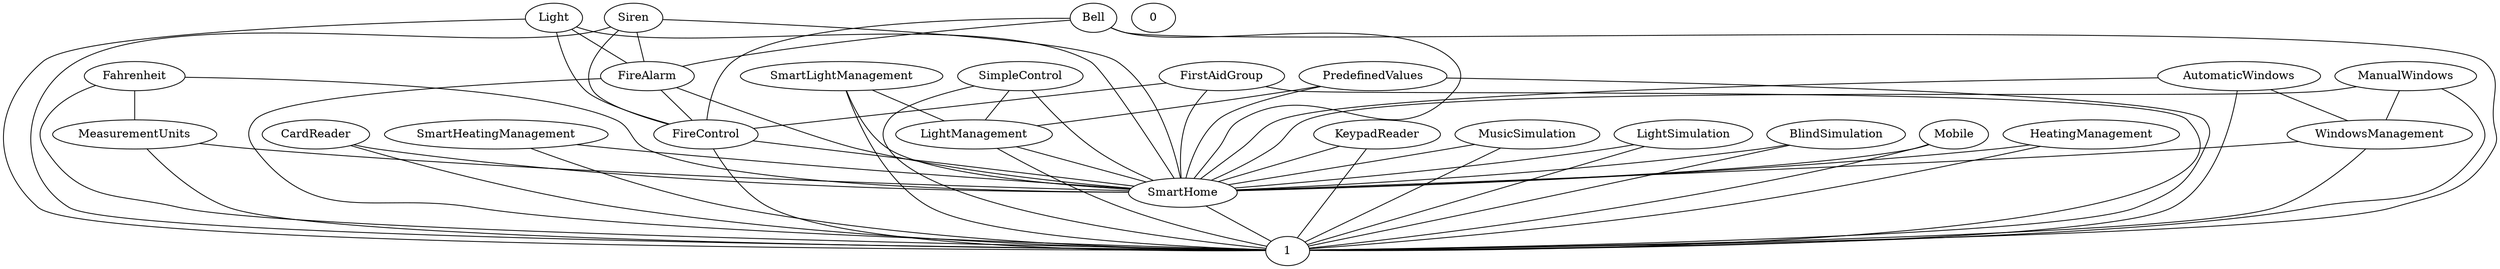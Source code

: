 graph G {
  WindowsManagement;
  Light;
  CardReader;
  SmartLightManagement;
  MeasurementUnits;
  Fahrenheit;
  FireControl;
  SmartHeatingManagement;
  SimpleControl;
  Siren;
  SmartHome;
  PredefinedValues;
  FireAlarm;
  LightManagement;
  FirstAidGroup;
  KeypadReader;
  MusicSimulation;
  0;
  Bell;
  ManualWindows;
  1;
  LightSimulation;
  BlindSimulation;
  Mobile;
  AutomaticWindows;
  HeatingManagement;
  FireAlarm -- FireControl;
  PredefinedValues -- LightManagement;
  FireControl -- SmartHome;
  Light -- FireAlarm;
  Siren -- FireAlarm;
  SimpleControl -- LightManagement;
  Bell -- FireAlarm;
  Fahrenheit -- MeasurementUnits;
  SmartLightManagement -- LightManagement;
  LightManagement -- SmartHome;
  AutomaticWindows -- WindowsManagement;
  SmartHome -- 1;
  FirstAidGroup -- FireControl;
  ManualWindows -- WindowsManagement;
  WindowsManagement -- SmartHome;
  Light -- FireControl;
  CardReader -- SmartHome;
  SmartLightManagement -- SmartHome;
  MeasurementUnits -- SmartHome;
  Fahrenheit -- SmartHome;
  FireControl -- 1;
  SimpleControl -- SmartHome;
  Siren -- FireControl;
  PredefinedValues -- SmartHome;
  FireAlarm -- SmartHome;
  FireAlarm -- 1;
  LightManagement -- 1;
  FirstAidGroup -- SmartHome;
  FirstAidGroup -- 1;
  KeypadReader -- SmartHome;
  MusicSimulation -- SmartHome;
  Bell -- FireControl;
  Bell -- SmartHome;
  Bell -- 1;
  ManualWindows -- SmartHome;
  LightSimulation -- SmartHome;
  LightSimulation -- 1;
  BlindSimulation -- SmartHome;
  BlindSimulation -- 1;
  Mobile -- SmartHome;
  Mobile -- 1;
  AutomaticWindows -- SmartHome;
  HeatingManagement -- SmartHome;
  WindowsManagement -- 1;
  Light -- SmartHome;
  Light -- 1;
  CardReader -- 1;
  SmartLightManagement -- 1;
  MeasurementUnits -- 1;
  Fahrenheit -- 1;
  SmartHeatingManagement -- SmartHome;
  SmartHeatingManagement -- 1;
  SimpleControl -- 1;
  Siren -- SmartHome;
  Siren -- 1;
  PredefinedValues -- 1;
  KeypadReader -- 1;
  MusicSimulation -- 1;
  ManualWindows -- 1;
  AutomaticWindows -- 1;
  HeatingManagement -- 1;
}
